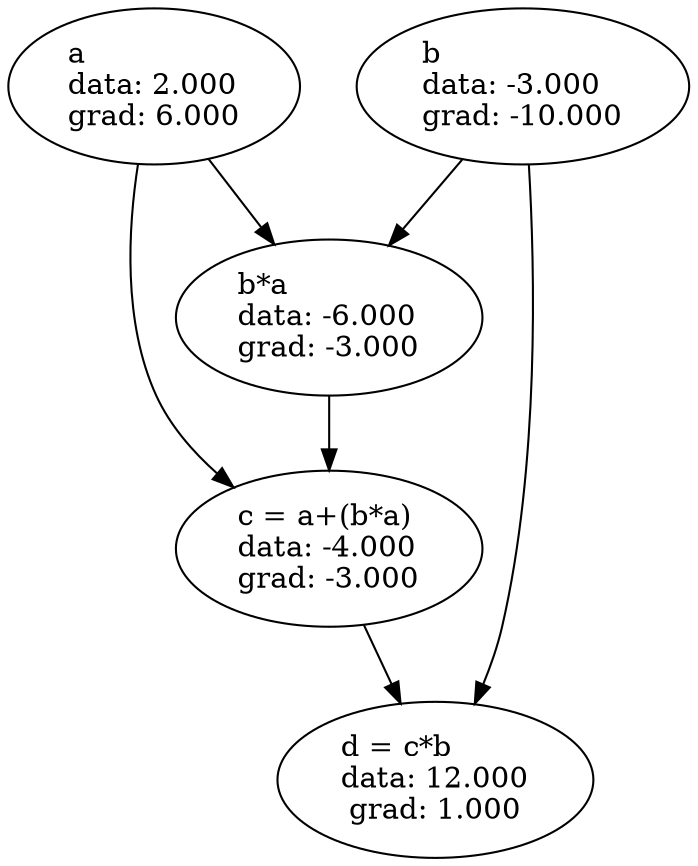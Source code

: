 digraph {
    0 [ label = "d = c*b\ldata: 12.000\lgrad: 1.000" ]
    1 [ label = "c = a+(b*a)\ldata: -4.000\lgrad: -3.000" ]
    2 [ label = "a\ldata: 2.000\lgrad: 6.000" ]
    3 [ label = "b*a\ldata: -6.000\lgrad: -3.000" ]
    4 [ label = "b\ldata: -3.000\lgrad: -10.000" ]
    2 -> 1 [ ]
    4 -> 3 [ ]
    2 -> 3 [ ]
    3 -> 1 [ ]
    1 -> 0 [ ]
    4 -> 0 [ ]
}
